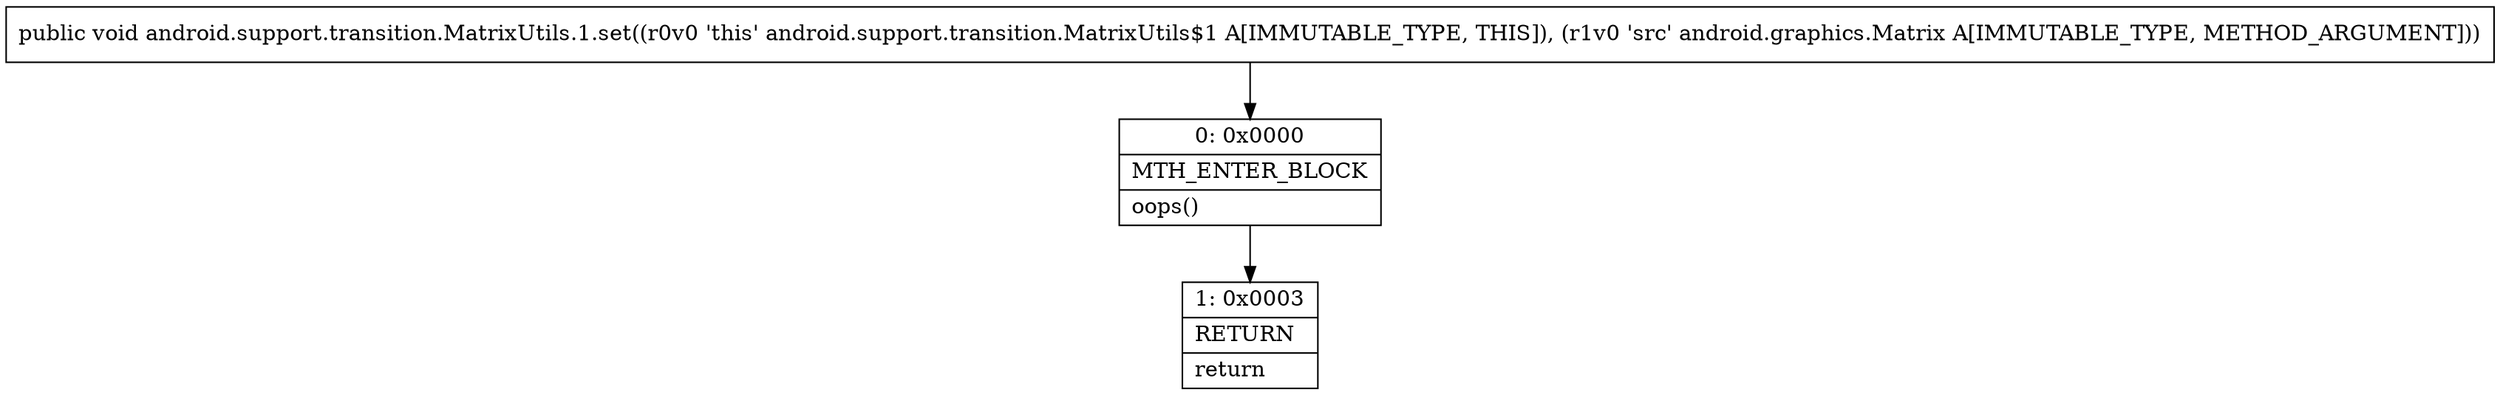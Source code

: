 digraph "CFG forandroid.support.transition.MatrixUtils.1.set(Landroid\/graphics\/Matrix;)V" {
Node_0 [shape=record,label="{0\:\ 0x0000|MTH_ENTER_BLOCK\l|oops()\l}"];
Node_1 [shape=record,label="{1\:\ 0x0003|RETURN\l|return\l}"];
MethodNode[shape=record,label="{public void android.support.transition.MatrixUtils.1.set((r0v0 'this' android.support.transition.MatrixUtils$1 A[IMMUTABLE_TYPE, THIS]), (r1v0 'src' android.graphics.Matrix A[IMMUTABLE_TYPE, METHOD_ARGUMENT])) }"];
MethodNode -> Node_0;
Node_0 -> Node_1;
}

